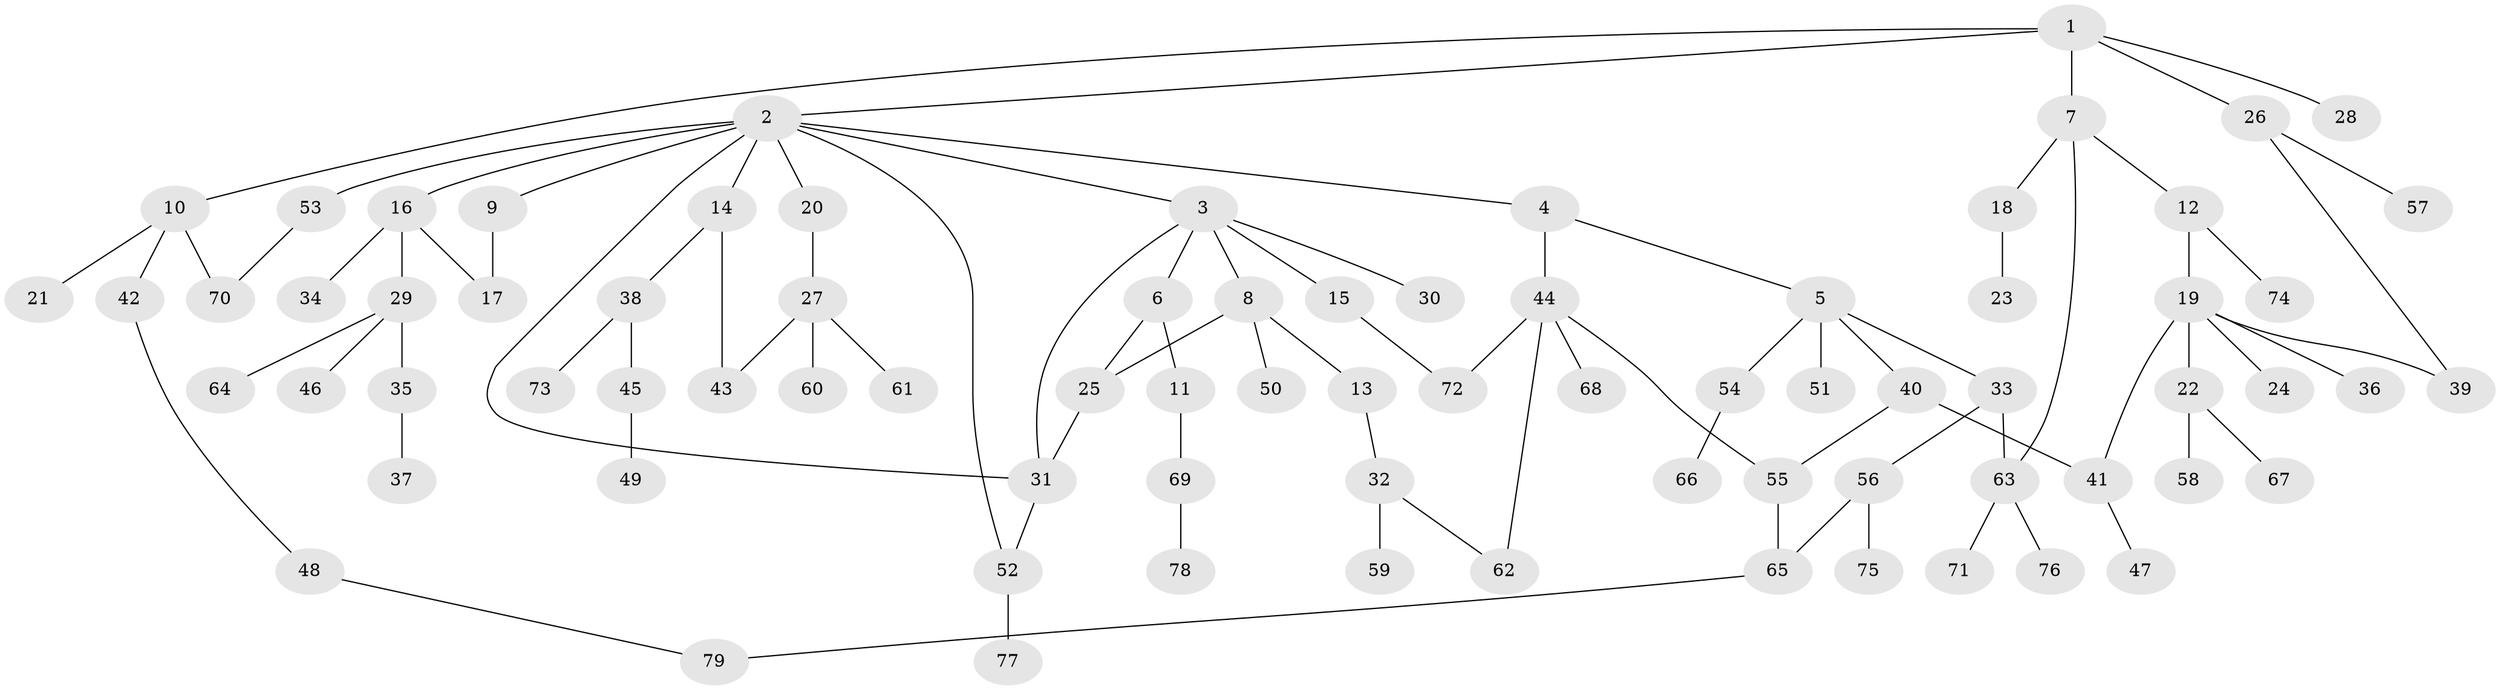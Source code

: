 // coarse degree distribution, {4: 0.12903225806451613, 9: 0.03225806451612903, 5: 0.0967741935483871, 7: 0.03225806451612903, 3: 0.0967741935483871, 2: 0.16129032258064516, 1: 0.45161290322580644}
// Generated by graph-tools (version 1.1) at 2025/17/03/04/25 18:17:10]
// undirected, 79 vertices, 93 edges
graph export_dot {
graph [start="1"]
  node [color=gray90,style=filled];
  1;
  2;
  3;
  4;
  5;
  6;
  7;
  8;
  9;
  10;
  11;
  12;
  13;
  14;
  15;
  16;
  17;
  18;
  19;
  20;
  21;
  22;
  23;
  24;
  25;
  26;
  27;
  28;
  29;
  30;
  31;
  32;
  33;
  34;
  35;
  36;
  37;
  38;
  39;
  40;
  41;
  42;
  43;
  44;
  45;
  46;
  47;
  48;
  49;
  50;
  51;
  52;
  53;
  54;
  55;
  56;
  57;
  58;
  59;
  60;
  61;
  62;
  63;
  64;
  65;
  66;
  67;
  68;
  69;
  70;
  71;
  72;
  73;
  74;
  75;
  76;
  77;
  78;
  79;
  1 -- 2;
  1 -- 7;
  1 -- 10;
  1 -- 26;
  1 -- 28;
  2 -- 3;
  2 -- 4;
  2 -- 9;
  2 -- 14;
  2 -- 16;
  2 -- 20;
  2 -- 31;
  2 -- 53;
  2 -- 52;
  3 -- 6;
  3 -- 8;
  3 -- 15;
  3 -- 30;
  3 -- 31;
  4 -- 5;
  4 -- 44;
  5 -- 33;
  5 -- 40;
  5 -- 51;
  5 -- 54;
  6 -- 11;
  6 -- 25;
  7 -- 12;
  7 -- 18;
  7 -- 63;
  8 -- 13;
  8 -- 50;
  8 -- 25;
  9 -- 17;
  10 -- 21;
  10 -- 42;
  10 -- 70;
  11 -- 69;
  12 -- 19;
  12 -- 74;
  13 -- 32;
  14 -- 38;
  14 -- 43;
  15 -- 72;
  16 -- 17;
  16 -- 29;
  16 -- 34;
  18 -- 23;
  19 -- 22;
  19 -- 24;
  19 -- 36;
  19 -- 39;
  19 -- 41;
  20 -- 27;
  22 -- 58;
  22 -- 67;
  25 -- 31;
  26 -- 57;
  26 -- 39;
  27 -- 60;
  27 -- 61;
  27 -- 43;
  29 -- 35;
  29 -- 46;
  29 -- 64;
  31 -- 52;
  32 -- 59;
  32 -- 62;
  33 -- 56;
  33 -- 63;
  35 -- 37;
  38 -- 45;
  38 -- 73;
  40 -- 55;
  40 -- 41;
  41 -- 47;
  42 -- 48;
  44 -- 62;
  44 -- 68;
  44 -- 72;
  44 -- 55;
  45 -- 49;
  48 -- 79;
  52 -- 77;
  53 -- 70;
  54 -- 66;
  55 -- 65;
  56 -- 65;
  56 -- 75;
  63 -- 71;
  63 -- 76;
  65 -- 79;
  69 -- 78;
}
